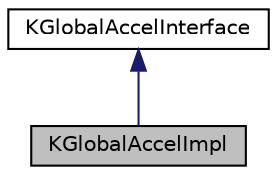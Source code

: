 digraph "KGlobalAccelImpl"
{
  edge [fontname="Helvetica",fontsize="10",labelfontname="Helvetica",labelfontsize="10"];
  node [fontname="Helvetica",fontsize="10",shape=record];
  Node0 [label="KGlobalAccelImpl",height=0.2,width=0.4,color="black", fillcolor="grey75", style="filled", fontcolor="black"];
  Node1 -> Node0 [dir="back",color="midnightblue",fontsize="10",style="solid",fontname="Helvetica"];
  Node1 [label="KGlobalAccelInterface",height=0.2,width=0.4,color="black", fillcolor="white", style="filled",URL="$classKGlobalAccelInterface.html",tooltip="Abstract interface for plugins to implement. "];
}

